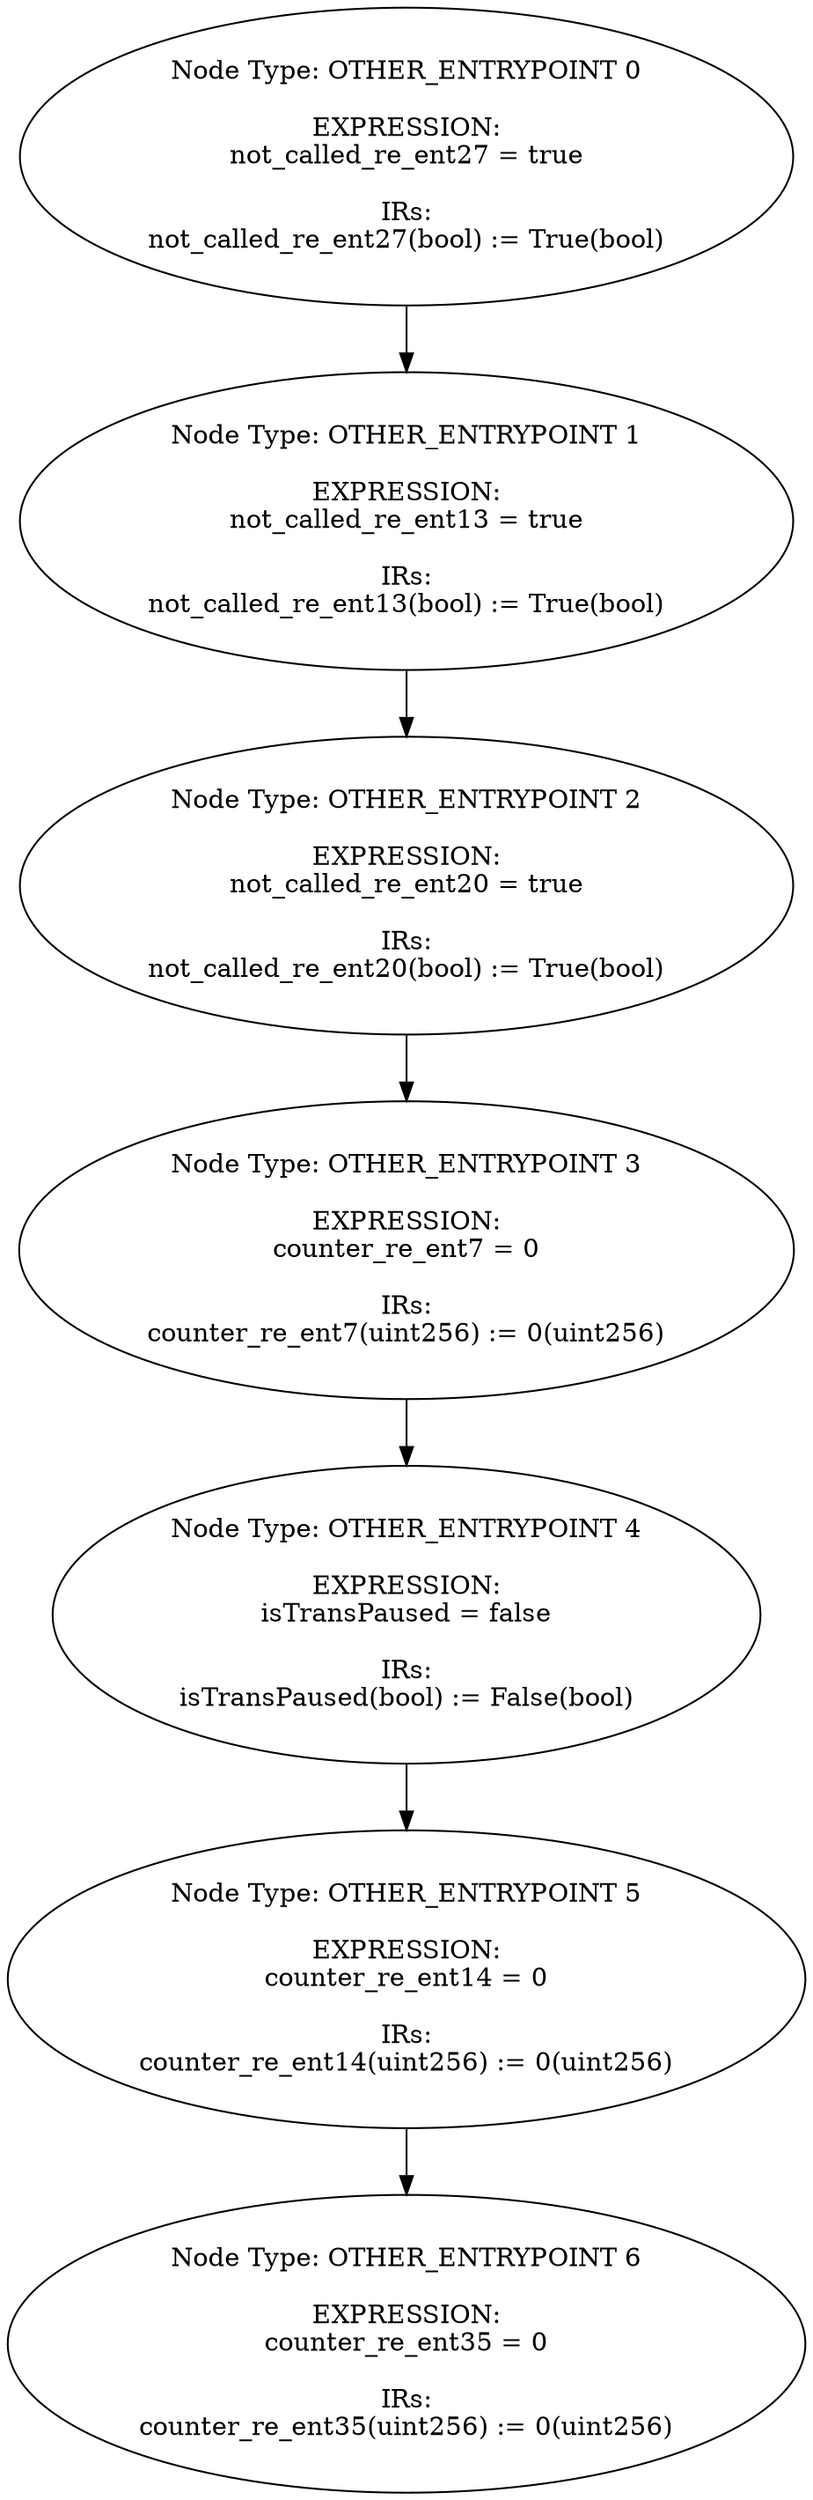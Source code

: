digraph{
0[label="Node Type: OTHER_ENTRYPOINT 0

EXPRESSION:
not_called_re_ent27 = true

IRs:
not_called_re_ent27(bool) := True(bool)"];
0->1;
1[label="Node Type: OTHER_ENTRYPOINT 1

EXPRESSION:
not_called_re_ent13 = true

IRs:
not_called_re_ent13(bool) := True(bool)"];
1->2;
2[label="Node Type: OTHER_ENTRYPOINT 2

EXPRESSION:
not_called_re_ent20 = true

IRs:
not_called_re_ent20(bool) := True(bool)"];
2->3;
3[label="Node Type: OTHER_ENTRYPOINT 3

EXPRESSION:
counter_re_ent7 = 0

IRs:
counter_re_ent7(uint256) := 0(uint256)"];
3->4;
4[label="Node Type: OTHER_ENTRYPOINT 4

EXPRESSION:
isTransPaused = false

IRs:
isTransPaused(bool) := False(bool)"];
4->5;
5[label="Node Type: OTHER_ENTRYPOINT 5

EXPRESSION:
counter_re_ent14 = 0

IRs:
counter_re_ent14(uint256) := 0(uint256)"];
5->6;
6[label="Node Type: OTHER_ENTRYPOINT 6

EXPRESSION:
counter_re_ent35 = 0

IRs:
counter_re_ent35(uint256) := 0(uint256)"];
}
